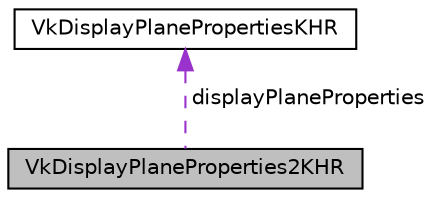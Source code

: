 digraph "VkDisplayPlaneProperties2KHR"
{
 // LATEX_PDF_SIZE
  edge [fontname="Helvetica",fontsize="10",labelfontname="Helvetica",labelfontsize="10"];
  node [fontname="Helvetica",fontsize="10",shape=record];
  Node1 [label="VkDisplayPlaneProperties2KHR",height=0.2,width=0.4,color="black", fillcolor="grey75", style="filled", fontcolor="black",tooltip=" "];
  Node2 -> Node1 [dir="back",color="darkorchid3",fontsize="10",style="dashed",label=" displayPlaneProperties" ,fontname="Helvetica"];
  Node2 [label="VkDisplayPlanePropertiesKHR",height=0.2,width=0.4,color="black", fillcolor="white", style="filled",URL="$da/d03/structVkDisplayPlanePropertiesKHR.html",tooltip=" "];
}
